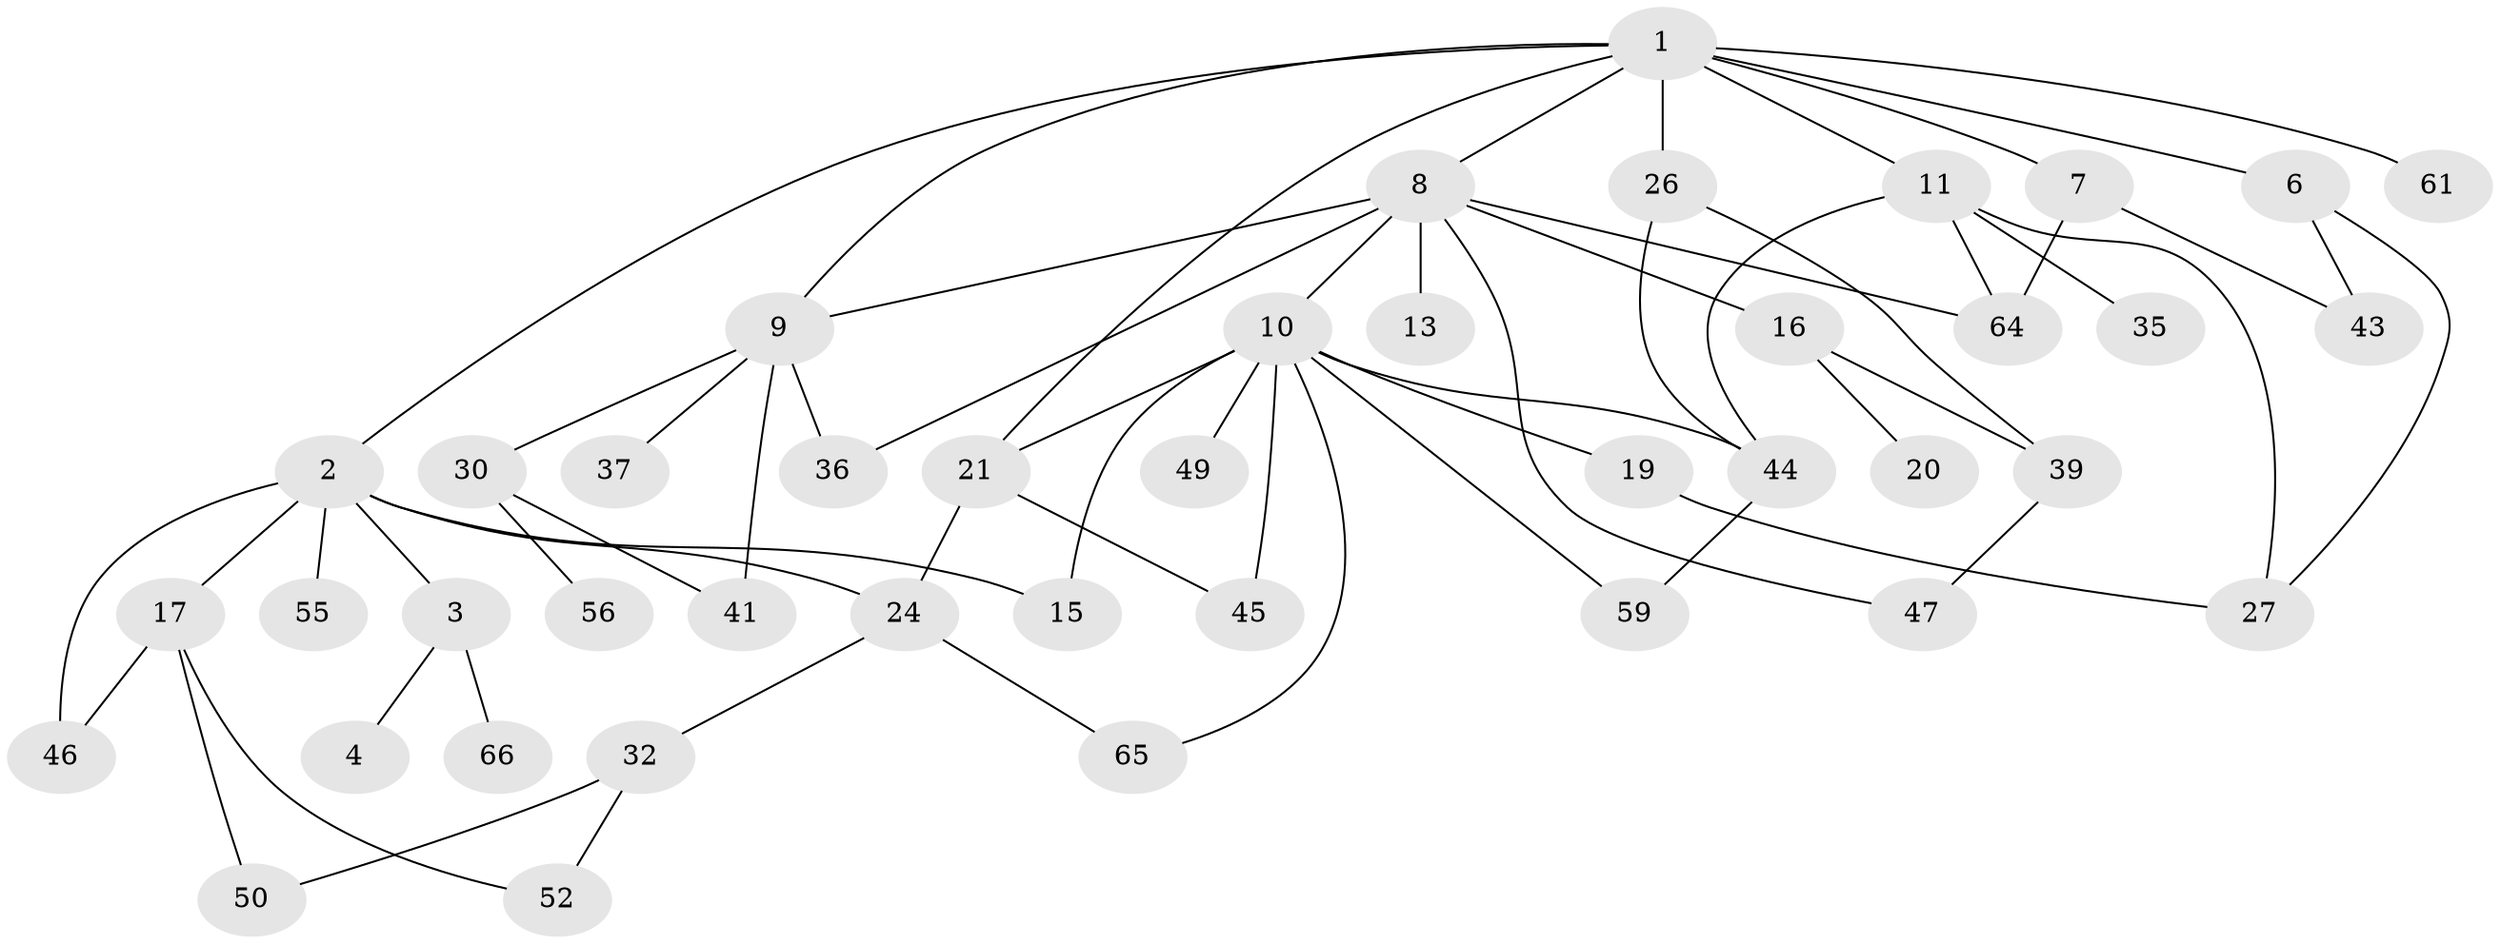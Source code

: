// Generated by graph-tools (version 1.1) at 2025/23/03/03/25 07:23:33]
// undirected, 42 vertices, 62 edges
graph export_dot {
graph [start="1"]
  node [color=gray90,style=filled];
  1 [super="+5"];
  2 [super="+33"];
  3;
  4 [super="+29"];
  6 [super="+28"];
  7 [super="+18"];
  8 [super="+14"];
  9 [super="+22"];
  10 [super="+12"];
  11 [super="+34"];
  13;
  15;
  16 [super="+25"];
  17 [super="+31"];
  19 [super="+51"];
  20 [super="+23"];
  21 [super="+63"];
  24 [super="+67"];
  26 [super="+38"];
  27 [super="+60"];
  30 [super="+40"];
  32 [super="+69"];
  35;
  36;
  37;
  39 [super="+42"];
  41;
  43;
  44 [super="+53"];
  45;
  46 [super="+58"];
  47 [super="+48"];
  49;
  50 [super="+62"];
  52 [super="+54"];
  55;
  56 [super="+57"];
  59;
  61;
  64 [super="+68"];
  65;
  66;
  1 -- 2;
  1 -- 7;
  1 -- 26 [weight=2];
  1 -- 6;
  1 -- 8;
  1 -- 11;
  1 -- 61;
  1 -- 21;
  1 -- 9;
  2 -- 3;
  2 -- 17;
  2 -- 24;
  2 -- 55;
  2 -- 46;
  2 -- 15;
  3 -- 4;
  3 -- 66;
  6 -- 27;
  6 -- 43;
  7 -- 43;
  7 -- 64;
  8 -- 9 [weight=2];
  8 -- 10;
  8 -- 13;
  8 -- 16;
  8 -- 47;
  8 -- 64;
  8 -- 36;
  9 -- 36;
  9 -- 41;
  9 -- 37;
  9 -- 30 [weight=2];
  10 -- 15;
  10 -- 19;
  10 -- 44;
  10 -- 45;
  10 -- 65;
  10 -- 49;
  10 -- 59;
  10 -- 21;
  11 -- 35;
  11 -- 27;
  11 -- 44;
  11 -- 64;
  16 -- 20;
  16 -- 39;
  17 -- 46;
  17 -- 52;
  17 -- 50;
  19 -- 27;
  21 -- 45;
  21 -- 24;
  24 -- 32;
  24 -- 65;
  26 -- 39;
  26 -- 44;
  30 -- 56;
  30 -- 41;
  32 -- 50;
  32 -- 52;
  39 -- 47;
  44 -- 59;
}
